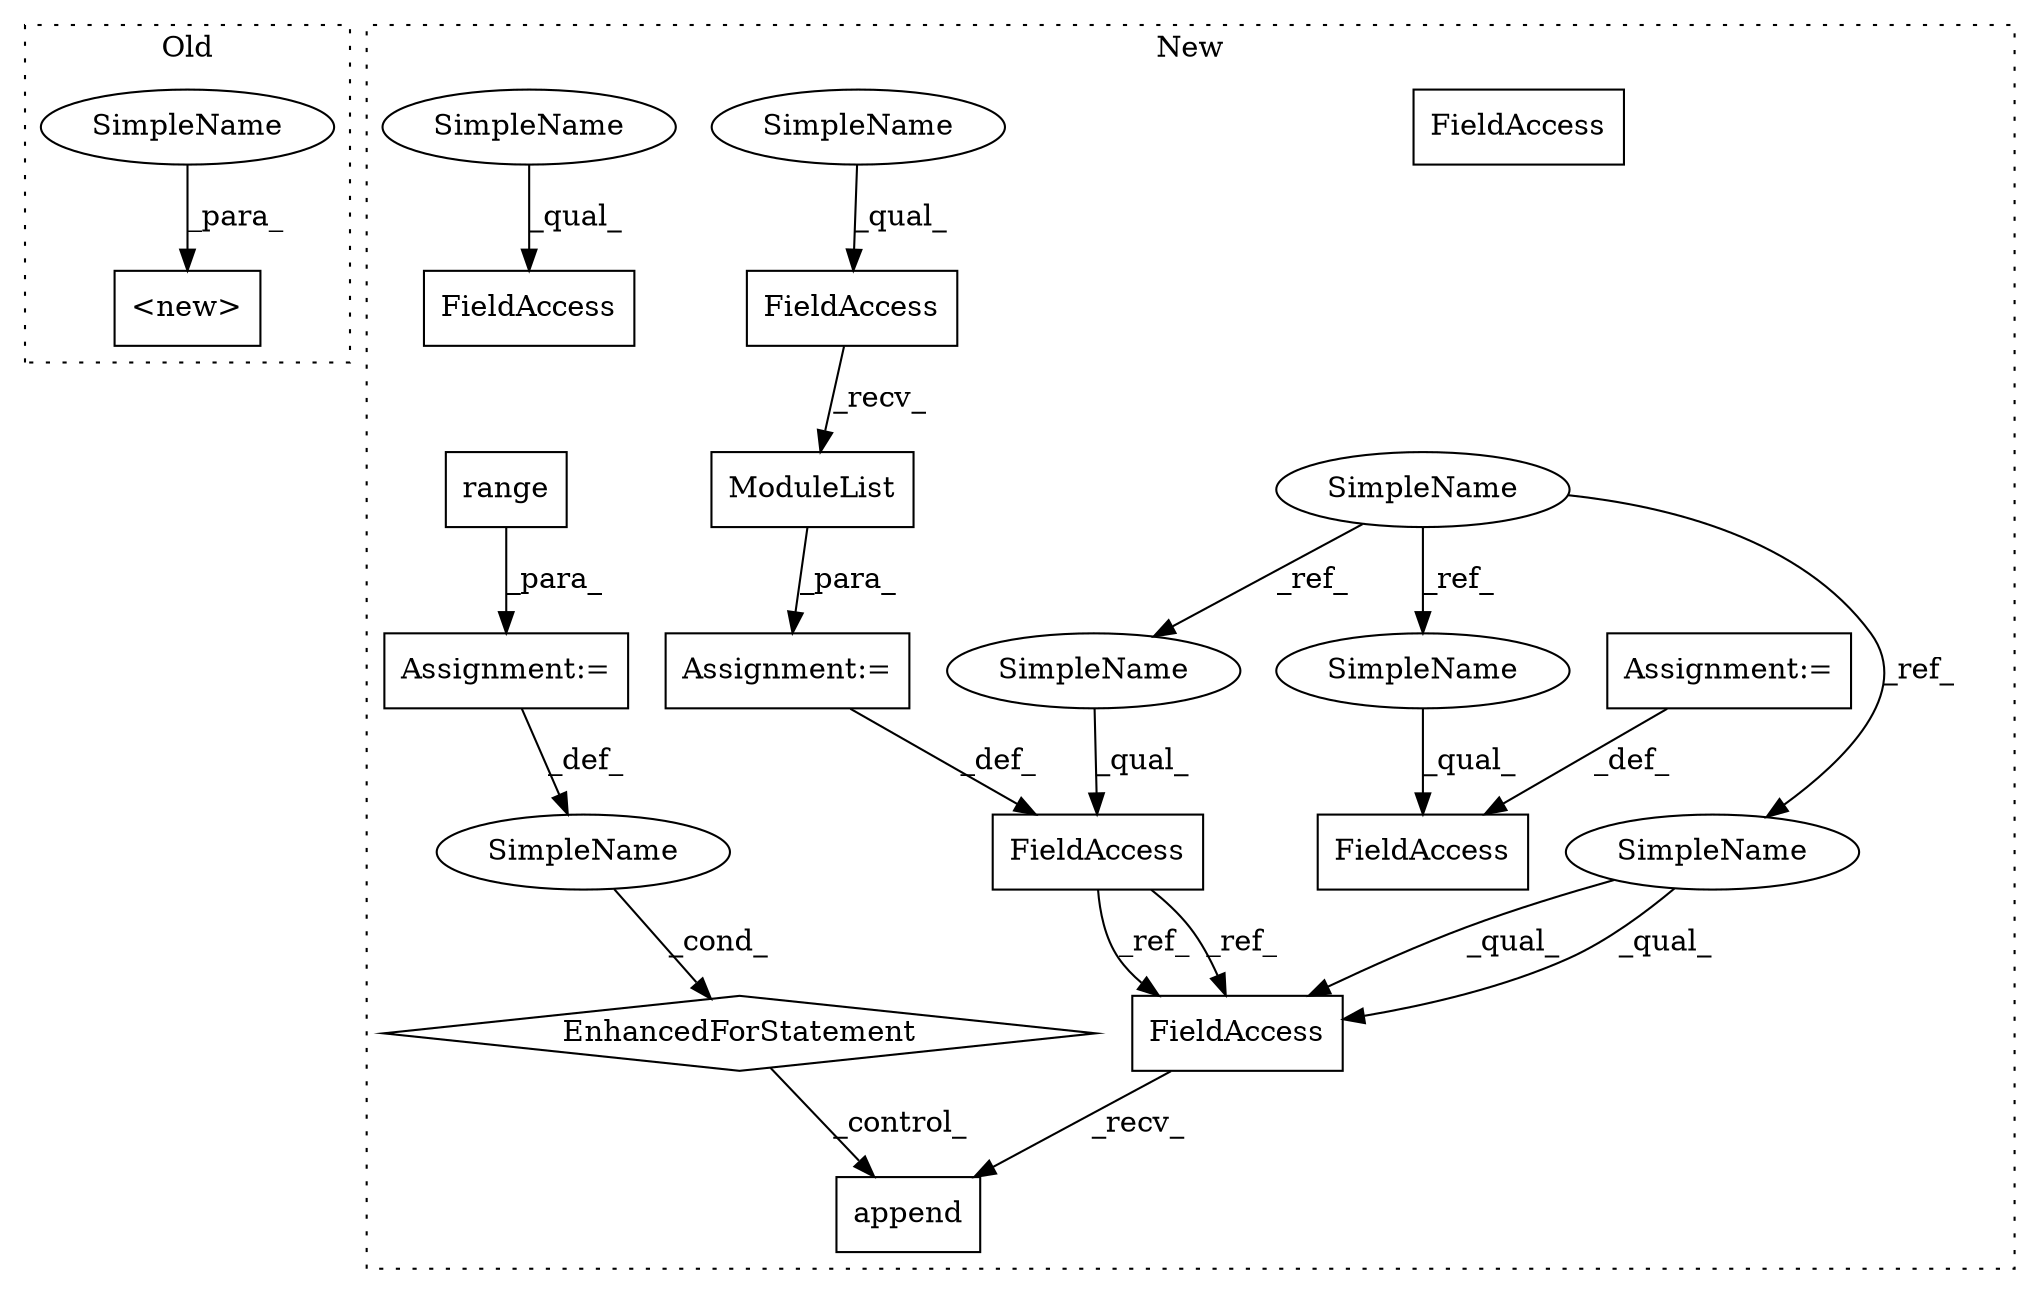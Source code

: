 digraph G {
subgraph cluster0 {
1 [label="<new>" a="46" s="1634,1653" l="6,2" shape="box"];
22 [label="SimpleName" a="42" s="1649" l="4" shape="ellipse"];
label = "Old";
style="dotted";
}
subgraph cluster1 {
2 [label="ModuleList" a="32" s="1605" l="12" shape="box"];
3 [label="FieldAccess" a="22" s="1584" l="11" shape="box"];
4 [label="FieldAccess" a="22" s="1596" l="8" shape="box"];
5 [label="Assignment:=" a="7" s="1595" l="1" shape="box"];
6 [label="FieldAccess" a="22" s="1960" l="8" shape="box"];
7 [label="SimpleName" a="42" s="1382" l="4" shape="ellipse"];
8 [label="FieldAccess" a="22" s="1947" l="12" shape="box"];
9 [label="FieldAccess" a="22" s="1790" l="11" shape="box"];
10 [label="Assignment:=" a="7" s="1959" l="1" shape="box"];
11 [label="append" a="32" s="1802,1858" l="7,1" shape="box"];
12 [label="SimpleName" a="42" s="1755" l="1" shape="ellipse"];
13 [label="EnhancedForStatement" a="70" s="1698,1780" l="53,2" shape="diamond"];
14 [label="range" a="32" s="1759,1779" l="6,1" shape="box"];
15 [label="Assignment:=" a="7" s="1698,1780" l="53,2" shape="box"];
16 [label="FieldAccess" a="22" s="1790" l="11" shape="box"];
17 [label="SimpleName" a="42" s="1596" l="5" shape="ellipse"];
18 [label="SimpleName" a="42" s="1960" l="5" shape="ellipse"];
19 [label="SimpleName" a="42" s="1947" l="4" shape="ellipse"];
20 [label="SimpleName" a="42" s="1584" l="4" shape="ellipse"];
21 [label="SimpleName" a="42" s="1790" l="4" shape="ellipse"];
label = "New";
style="dotted";
}
2 -> 5 [label="_para_"];
3 -> 16 [label="_ref_"];
3 -> 16 [label="_ref_"];
4 -> 2 [label="_recv_"];
5 -> 3 [label="_def_"];
7 -> 19 [label="_ref_"];
7 -> 20 [label="_ref_"];
7 -> 21 [label="_ref_"];
10 -> 8 [label="_def_"];
12 -> 13 [label="_cond_"];
13 -> 11 [label="_control_"];
14 -> 15 [label="_para_"];
15 -> 12 [label="_def_"];
16 -> 11 [label="_recv_"];
17 -> 4 [label="_qual_"];
18 -> 6 [label="_qual_"];
19 -> 8 [label="_qual_"];
20 -> 3 [label="_qual_"];
21 -> 16 [label="_qual_"];
21 -> 16 [label="_qual_"];
22 -> 1 [label="_para_"];
}